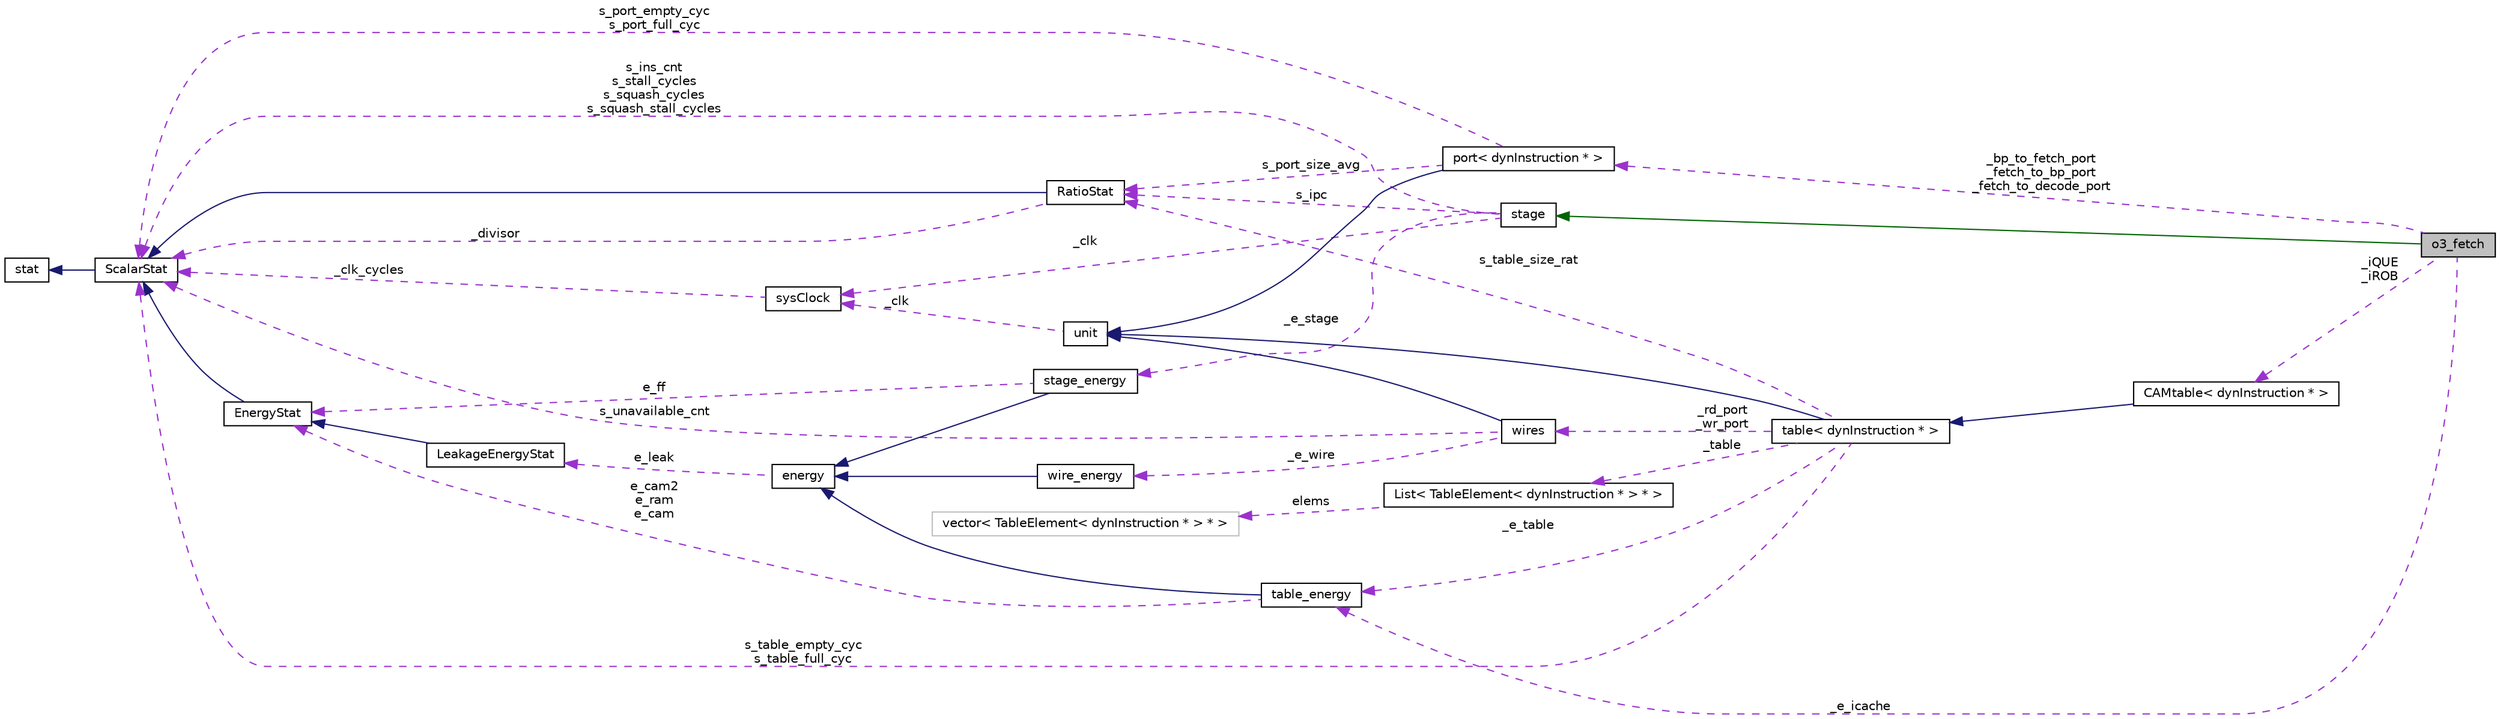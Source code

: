 digraph G
{
  edge [fontname="Helvetica",fontsize="10",labelfontname="Helvetica",labelfontsize="10"];
  node [fontname="Helvetica",fontsize="10",shape=record];
  rankdir=LR;
  Node1 [label="o3_fetch",height=0.2,width=0.4,color="black", fillcolor="grey75", style="filled" fontcolor="black"];
  Node2 -> Node1 [dir=back,color="darkgreen",fontsize="10",style="solid"];
  Node2 [label="stage",height=0.2,width=0.4,color="black", fillcolor="white", style="filled",URL="$classstage.html"];
  Node3 -> Node2 [dir=back,color="darkorchid3",fontsize="10",style="dashed",label="s_ins_cnt\ns_stall_cycles\ns_squash_cycles\ns_squash_stall_cycles"];
  Node3 [label="ScalarStat",height=0.2,width=0.4,color="black", fillcolor="white", style="filled",URL="$classScalarStat.html"];
  Node4 -> Node3 [dir=back,color="midnightblue",fontsize="10",style="solid"];
  Node4 [label="stat",height=0.2,width=0.4,color="black", fillcolor="white", style="filled",URL="$classstat.html"];
  Node5 -> Node2 [dir=back,color="darkorchid3",fontsize="10",style="dashed",label="s_ipc"];
  Node5 [label="RatioStat",height=0.2,width=0.4,color="black", fillcolor="white", style="filled",URL="$classRatioStat.html"];
  Node3 -> Node5 [dir=back,color="midnightblue",fontsize="10",style="solid"];
  Node3 -> Node5 [dir=back,color="darkorchid3",fontsize="10",style="dashed",label="_divisor"];
  Node6 -> Node2 [dir=back,color="darkorchid3",fontsize="10",style="dashed",label="_clk"];
  Node6 [label="sysClock",height=0.2,width=0.4,color="black", fillcolor="white", style="filled",URL="$classsysClock.html"];
  Node3 -> Node6 [dir=back,color="darkorchid3",fontsize="10",style="dashed",label="_clk_cycles"];
  Node7 -> Node2 [dir=back,color="darkorchid3",fontsize="10",style="dashed",label="_e_stage"];
  Node7 [label="stage_energy",height=0.2,width=0.4,color="black", fillcolor="white", style="filled",URL="$classstage__energy.html"];
  Node8 -> Node7 [dir=back,color="midnightblue",fontsize="10",style="solid"];
  Node8 [label="energy",height=0.2,width=0.4,color="black", fillcolor="white", style="filled",URL="$classenergy.html"];
  Node9 -> Node8 [dir=back,color="darkorchid3",fontsize="10",style="dashed",label="e_leak"];
  Node9 [label="LeakageEnergyStat",height=0.2,width=0.4,color="black", fillcolor="white", style="filled",URL="$classLeakageEnergyStat.html"];
  Node10 -> Node9 [dir=back,color="midnightblue",fontsize="10",style="solid"];
  Node10 [label="EnergyStat",height=0.2,width=0.4,color="black", fillcolor="white", style="filled",URL="$classEnergyStat.html"];
  Node3 -> Node10 [dir=back,color="midnightblue",fontsize="10",style="solid"];
  Node10 -> Node7 [dir=back,color="darkorchid3",fontsize="10",style="dashed",label="e_ff"];
  Node11 -> Node1 [dir=back,color="darkorchid3",fontsize="10",style="dashed",label="_e_icache"];
  Node11 [label="table_energy",height=0.2,width=0.4,color="black", fillcolor="white", style="filled",URL="$classtable__energy.html"];
  Node8 -> Node11 [dir=back,color="midnightblue",fontsize="10",style="solid"];
  Node10 -> Node11 [dir=back,color="darkorchid3",fontsize="10",style="dashed",label="e_cam2\ne_ram\ne_cam"];
  Node12 -> Node1 [dir=back,color="darkorchid3",fontsize="10",style="dashed",label="_bp_to_fetch_port\n_fetch_to_bp_port\n_fetch_to_decode_port"];
  Node12 [label="port\< dynInstruction * \>",height=0.2,width=0.4,color="black", fillcolor="white", style="filled",URL="$classport.html"];
  Node13 -> Node12 [dir=back,color="midnightblue",fontsize="10",style="solid"];
  Node13 [label="unit",height=0.2,width=0.4,color="black", fillcolor="white", style="filled",URL="$classunit.html"];
  Node6 -> Node13 [dir=back,color="darkorchid3",fontsize="10",style="dashed",label="_clk"];
  Node3 -> Node12 [dir=back,color="darkorchid3",fontsize="10",style="dashed",label="s_port_empty_cyc\ns_port_full_cyc"];
  Node5 -> Node12 [dir=back,color="darkorchid3",fontsize="10",style="dashed",label="s_port_size_avg"];
  Node14 -> Node1 [dir=back,color="darkorchid3",fontsize="10",style="dashed",label="_iQUE\n_iROB"];
  Node14 [label="CAMtable\< dynInstruction * \>",height=0.2,width=0.4,color="black", fillcolor="white", style="filled",URL="$classCAMtable.html"];
  Node15 -> Node14 [dir=back,color="midnightblue",fontsize="10",style="solid"];
  Node15 [label="table\< dynInstruction * \>",height=0.2,width=0.4,color="black", fillcolor="white", style="filled",URL="$classtable.html"];
  Node13 -> Node15 [dir=back,color="midnightblue",fontsize="10",style="solid"];
  Node3 -> Node15 [dir=back,color="darkorchid3",fontsize="10",style="dashed",label="s_table_empty_cyc\ns_table_full_cyc"];
  Node5 -> Node15 [dir=back,color="darkorchid3",fontsize="10",style="dashed",label="s_table_size_rat"];
  Node16 -> Node15 [dir=back,color="darkorchid3",fontsize="10",style="dashed",label="_rd_port\n_wr_port"];
  Node16 [label="wires",height=0.2,width=0.4,color="black", fillcolor="white", style="filled",URL="$classwires.html"];
  Node13 -> Node16 [dir=back,color="midnightblue",fontsize="10",style="solid"];
  Node3 -> Node16 [dir=back,color="darkorchid3",fontsize="10",style="dashed",label="s_unavailable_cnt"];
  Node17 -> Node16 [dir=back,color="darkorchid3",fontsize="10",style="dashed",label="_e_wire"];
  Node17 [label="wire_energy",height=0.2,width=0.4,color="black", fillcolor="white", style="filled",URL="$classwire__energy.html"];
  Node8 -> Node17 [dir=back,color="midnightblue",fontsize="10",style="solid"];
  Node11 -> Node15 [dir=back,color="darkorchid3",fontsize="10",style="dashed",label="_e_table"];
  Node18 -> Node15 [dir=back,color="darkorchid3",fontsize="10",style="dashed",label="_table"];
  Node18 [label="List\< TableElement\< dynInstruction * \> * \>",height=0.2,width=0.4,color="black", fillcolor="white", style="filled",URL="$classList.html"];
  Node19 -> Node18 [dir=back,color="darkorchid3",fontsize="10",style="dashed",label="elems"];
  Node19 [label="vector\< TableElement\< dynInstruction * \> * \>",height=0.2,width=0.4,color="grey75", fillcolor="white", style="filled"];
}
